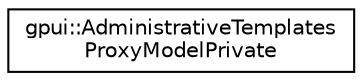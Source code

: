 digraph "Graphical Class Hierarchy"
{
 // LATEX_PDF_SIZE
  edge [fontname="Helvetica",fontsize="10",labelfontname="Helvetica",labelfontsize="10"];
  node [fontname="Helvetica",fontsize="10",shape=record];
  rankdir="LR";
  Node0 [label="gpui::AdministrativeTemplates\lProxyModelPrivate",height=0.2,width=0.4,color="black", fillcolor="white", style="filled",URL="$classgpui_1_1_administrative_templates_proxy_model_private.html",tooltip=" "];
}
